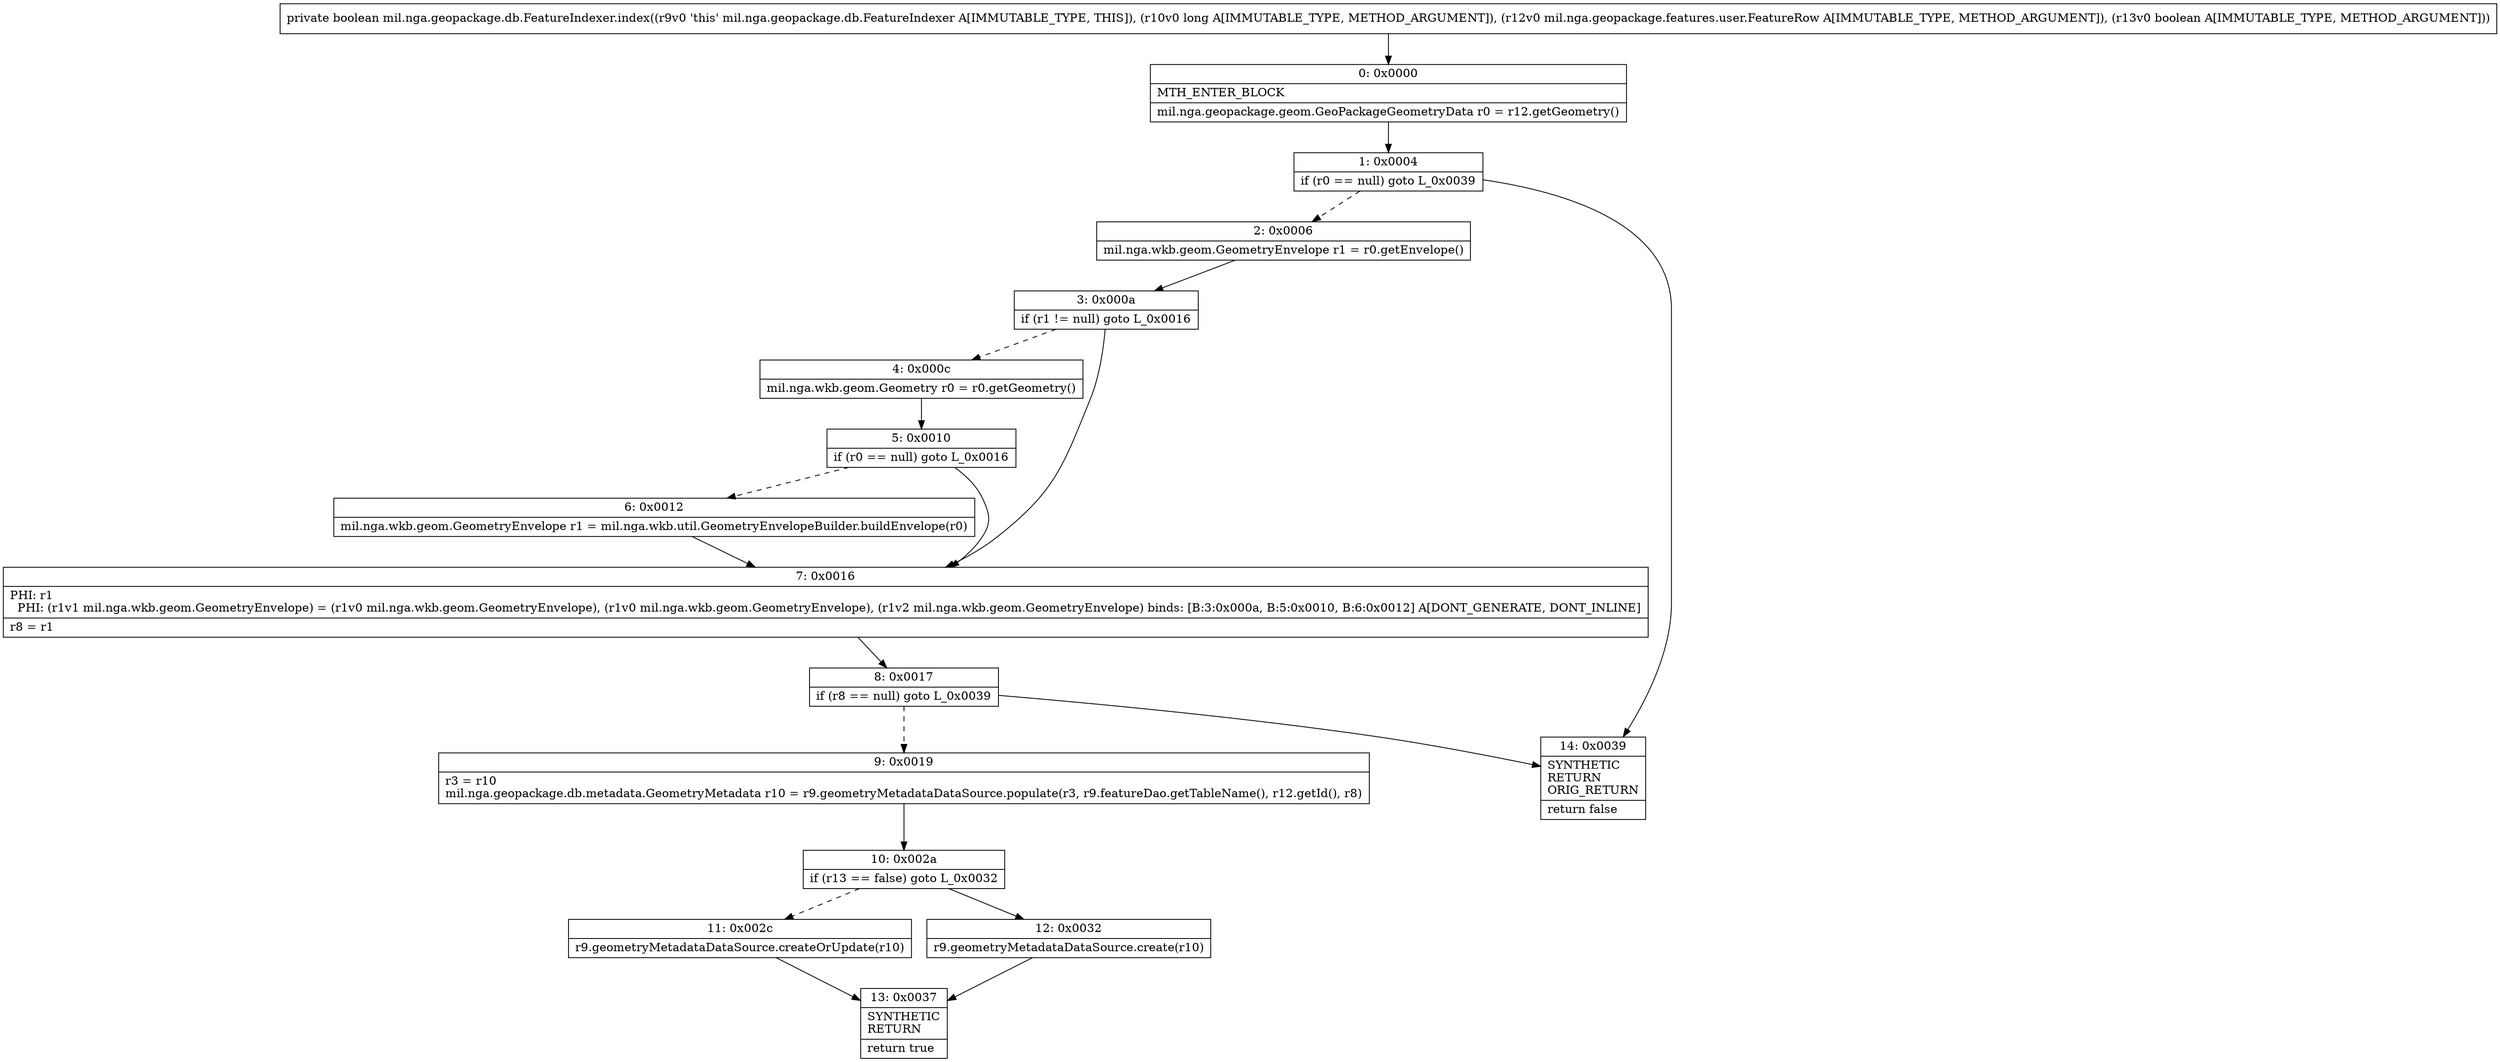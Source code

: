 digraph "CFG formil.nga.geopackage.db.FeatureIndexer.index(JLmil\/nga\/geopackage\/features\/user\/FeatureRow;Z)Z" {
Node_0 [shape=record,label="{0\:\ 0x0000|MTH_ENTER_BLOCK\l|mil.nga.geopackage.geom.GeoPackageGeometryData r0 = r12.getGeometry()\l}"];
Node_1 [shape=record,label="{1\:\ 0x0004|if (r0 == null) goto L_0x0039\l}"];
Node_2 [shape=record,label="{2\:\ 0x0006|mil.nga.wkb.geom.GeometryEnvelope r1 = r0.getEnvelope()\l}"];
Node_3 [shape=record,label="{3\:\ 0x000a|if (r1 != null) goto L_0x0016\l}"];
Node_4 [shape=record,label="{4\:\ 0x000c|mil.nga.wkb.geom.Geometry r0 = r0.getGeometry()\l}"];
Node_5 [shape=record,label="{5\:\ 0x0010|if (r0 == null) goto L_0x0016\l}"];
Node_6 [shape=record,label="{6\:\ 0x0012|mil.nga.wkb.geom.GeometryEnvelope r1 = mil.nga.wkb.util.GeometryEnvelopeBuilder.buildEnvelope(r0)\l}"];
Node_7 [shape=record,label="{7\:\ 0x0016|PHI: r1 \l  PHI: (r1v1 mil.nga.wkb.geom.GeometryEnvelope) = (r1v0 mil.nga.wkb.geom.GeometryEnvelope), (r1v0 mil.nga.wkb.geom.GeometryEnvelope), (r1v2 mil.nga.wkb.geom.GeometryEnvelope) binds: [B:3:0x000a, B:5:0x0010, B:6:0x0012] A[DONT_GENERATE, DONT_INLINE]\l|r8 = r1\l}"];
Node_8 [shape=record,label="{8\:\ 0x0017|if (r8 == null) goto L_0x0039\l}"];
Node_9 [shape=record,label="{9\:\ 0x0019|r3 = r10\lmil.nga.geopackage.db.metadata.GeometryMetadata r10 = r9.geometryMetadataDataSource.populate(r3, r9.featureDao.getTableName(), r12.getId(), r8)\l}"];
Node_10 [shape=record,label="{10\:\ 0x002a|if (r13 == false) goto L_0x0032\l}"];
Node_11 [shape=record,label="{11\:\ 0x002c|r9.geometryMetadataDataSource.createOrUpdate(r10)\l}"];
Node_12 [shape=record,label="{12\:\ 0x0032|r9.geometryMetadataDataSource.create(r10)\l}"];
Node_13 [shape=record,label="{13\:\ 0x0037|SYNTHETIC\lRETURN\l|return true\l}"];
Node_14 [shape=record,label="{14\:\ 0x0039|SYNTHETIC\lRETURN\lORIG_RETURN\l|return false\l}"];
MethodNode[shape=record,label="{private boolean mil.nga.geopackage.db.FeatureIndexer.index((r9v0 'this' mil.nga.geopackage.db.FeatureIndexer A[IMMUTABLE_TYPE, THIS]), (r10v0 long A[IMMUTABLE_TYPE, METHOD_ARGUMENT]), (r12v0 mil.nga.geopackage.features.user.FeatureRow A[IMMUTABLE_TYPE, METHOD_ARGUMENT]), (r13v0 boolean A[IMMUTABLE_TYPE, METHOD_ARGUMENT])) }"];
MethodNode -> Node_0;
Node_0 -> Node_1;
Node_1 -> Node_2[style=dashed];
Node_1 -> Node_14;
Node_2 -> Node_3;
Node_3 -> Node_4[style=dashed];
Node_3 -> Node_7;
Node_4 -> Node_5;
Node_5 -> Node_6[style=dashed];
Node_5 -> Node_7;
Node_6 -> Node_7;
Node_7 -> Node_8;
Node_8 -> Node_9[style=dashed];
Node_8 -> Node_14;
Node_9 -> Node_10;
Node_10 -> Node_11[style=dashed];
Node_10 -> Node_12;
Node_11 -> Node_13;
Node_12 -> Node_13;
}

